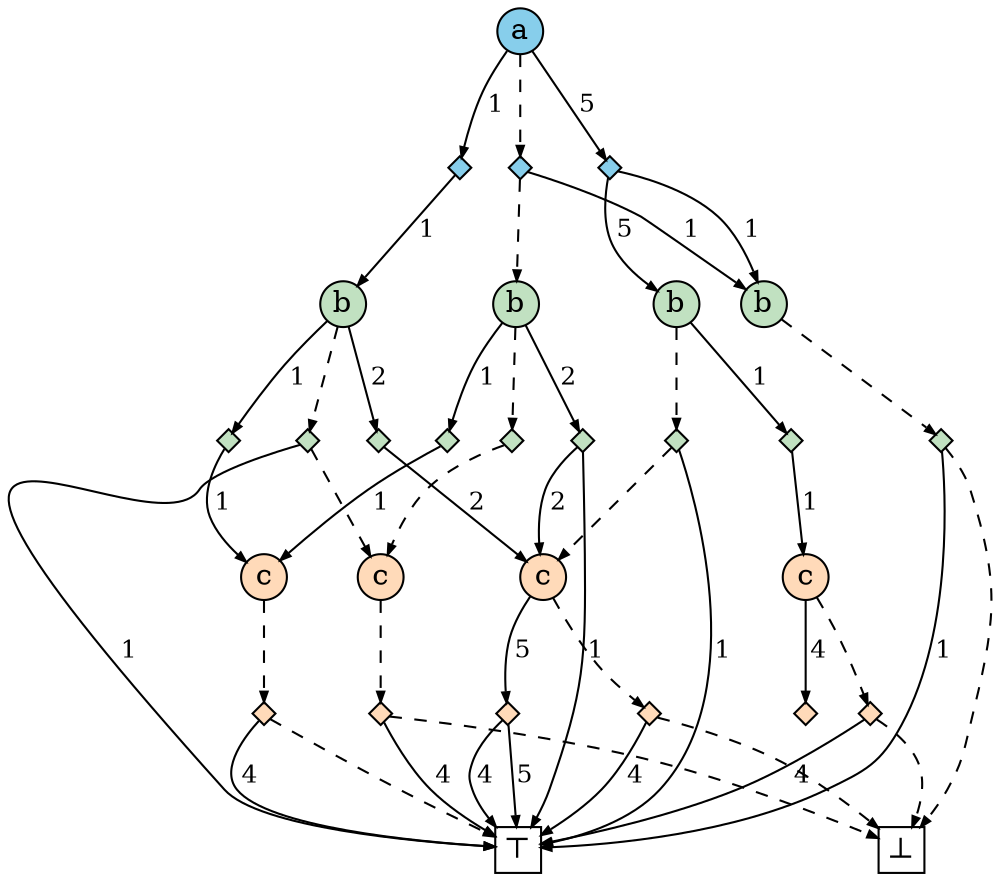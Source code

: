 
    digraph G {
       n231 [label="a", shape=circle, width=0.3, fixedsize=true, style=filled, fillcolor="skyblue"]
   n232 [label="", shape=diamond, width=0.15, height=0.15, style=filled, fillcolor="skyblue"]
   n231 -> n232 [arrowhead=normal, label=" 5 ", labelangle=-30, fontsize=12, arrowsize=0.5, color="#555", fontcolor="black"]
   n232 -> n233 [arrowhead=normal, label=" 5 ", labelangle=-30, fontsize=12, arrowsize=0.5, color="#555", fontcolor="black"]
   n233 [label="b", shape=circle, width=0.3, fixedsize=true, style=filled, fillcolor="#C1E1C1"]
   n234 [label="", shape=diamond, width=0.15, height=0.15, style=filled, fillcolor="#C1E1C1"]
   n233 -> n234 [arrowhead=normal, label=" 1 ", labelangle=-30, fontsize=12, arrowsize=0.5, color="#555", fontcolor="black"]
   n234 -> n235 [arrowhead=normal, label=" 1 ", labelangle=-30, fontsize=12, arrowsize=0.5, color="#555", fontcolor="black"]
   n235 [label="c", shape=circle, width=0.3, fixedsize=true, style=filled, fillcolor="peachpuff"]
   n236 [label="", shape=diamond, width=0.15, height=0.15, style=filled, fillcolor="peachpuff"]
   n235 -> n236 [arrowhead=normal, label=" 4 ", labelangle=-30, fontsize=12, arrowsize=0.5, color="#555", fontcolor="black"]
   n237 [label="", shape=diamond, width=0.15, height=0.15, style=filled, fillcolor="peachpuff"]
   n235 -> n237 [arrowhead=normal, arrowsize=0.5, style=dashed, color="#555"]
   n237 -> n238 [arrowhead=normal, label=" 4 ", labelangle=-30, fontsize=12, arrowsize=0.5, color="#555", fontcolor="black"]
   n238 [label="⊤", shape=box, width=0.3, height=0.3, fixedsize=true]
   n237 -> n239 [arrowhead=normal, arrowsize=0.5, style=dashed, color="#555"]
   n239 [label="⊥", shape=box, width=0.3, height=0.3, fixedsize=true]
   n240 [label="", shape=diamond, width=0.15, height=0.15, style=filled, fillcolor="#C1E1C1"]
   n233 -> n240 [arrowhead=normal, arrowsize=0.5, style=dashed, color="#555"]
   n240 -> n238 [arrowhead=normal, label=" 1 ", labelangle=-30, fontsize=12, arrowsize=0.5, color="#555", fontcolor="black"]
   n240 -> n241 [arrowhead=normal, arrowsize=0.5, style=dashed, color="#555"]
   n241 [label="c", shape=circle, width=0.3, fixedsize=true, style=filled, fillcolor="peachpuff"]
   n242 [label="", shape=diamond, width=0.15, height=0.15, style=filled, fillcolor="peachpuff"]
   n241 -> n242 [arrowhead=normal, label=" 5 ", labelangle=-30, fontsize=12, arrowsize=0.5, color="#555", fontcolor="black"]
   n242 -> n238 [arrowhead=normal, label=" 5 ", labelangle=-30, fontsize=12, arrowsize=0.5, color="#555", fontcolor="black"]
   n242 -> n238 [arrowhead=normal, label=" 4 ", labelangle=-30, fontsize=12, arrowsize=0.5, color="#555", fontcolor="black"]
   n243 [label="", shape=diamond, width=0.15, height=0.15, style=filled, fillcolor="peachpuff"]
   n241 -> n243 [arrowhead=normal, arrowsize=0.5, style=dashed, color="#555"]
   n243 -> n238 [arrowhead=normal, label=" 4 ", labelangle=-30, fontsize=12, arrowsize=0.5, color="#555", fontcolor="black"]
   n243 -> n239 [arrowhead=normal, arrowsize=0.5, style=dashed, color="#555"]
   n232 -> n244 [arrowhead=normal, label=" 1 ", labelangle=-30, fontsize=12, arrowsize=0.5, color="#555", fontcolor="black"]
   n244 [label="b", shape=circle, width=0.3, fixedsize=true, style=filled, fillcolor="#C1E1C1"]
   n245 [label="", shape=diamond, width=0.15, height=0.15, style=filled, fillcolor="#C1E1C1"]
   n244 -> n245 [arrowhead=normal, arrowsize=0.5, style=dashed, color="#555"]
   n245 -> n238 [arrowhead=normal, label=" 1 ", labelangle=-30, fontsize=12, arrowsize=0.5, color="#555", fontcolor="black"]
   n245 -> n239 [arrowhead=normal, arrowsize=0.5, style=dashed, color="#555"]
   n246 [label="", shape=diamond, width=0.15, height=0.15, style=filled, fillcolor="skyblue"]
   n231 -> n246 [arrowhead=normal, label=" 1 ", labelangle=-30, fontsize=12, arrowsize=0.5, color="#555", fontcolor="black"]
   n246 -> n247 [arrowhead=normal, label=" 1 ", labelangle=-30, fontsize=12, arrowsize=0.5, color="#555", fontcolor="black"]
   n247 [label="b", shape=circle, width=0.3, fixedsize=true, style=filled, fillcolor="#C1E1C1"]
   n248 [label="", shape=diamond, width=0.15, height=0.15, style=filled, fillcolor="#C1E1C1"]
   n247 -> n248 [arrowhead=normal, label=" 1 ", labelangle=-30, fontsize=12, arrowsize=0.5, color="#555", fontcolor="black"]
   n248 -> n249 [arrowhead=normal, label=" 1 ", labelangle=-30, fontsize=12, arrowsize=0.5, color="#555", fontcolor="black"]
   n249 [label="c", shape=circle, width=0.3, fixedsize=true, style=filled, fillcolor="peachpuff"]
   n250 [label="", shape=diamond, width=0.15, height=0.15, style=filled, fillcolor="peachpuff"]
   n249 -> n250 [arrowhead=normal, arrowsize=0.5, style=dashed, color="#555"]
   n250 -> n238 [arrowhead=normal, label=" 4 ", labelangle=-30, fontsize=12, arrowsize=0.5, color="#555", fontcolor="black"]
   n250 -> n238 [arrowhead=normal, arrowsize=0.5, style=dashed, color="#555"]
   n251 [label="", shape=diamond, width=0.15, height=0.15, style=filled, fillcolor="#C1E1C1"]
   n247 -> n251 [arrowhead=normal, label=" 2 ", labelangle=-30, fontsize=12, arrowsize=0.5, color="#555", fontcolor="black"]
   n251 -> n241 [arrowhead=normal, label=" 2 ", labelangle=-30, fontsize=12, arrowsize=0.5, color="#555", fontcolor="black"]
   n252 [label="", shape=diamond, width=0.15, height=0.15, style=filled, fillcolor="#C1E1C1"]
   n247 -> n252 [arrowhead=normal, arrowsize=0.5, style=dashed, color="#555"]
   n252 -> n238 [arrowhead=normal, label=" 1 ", labelangle=-30, fontsize=12, arrowsize=0.5, color="#555", fontcolor="black"]
   n252 -> n253 [arrowhead=normal, arrowsize=0.5, style=dashed, color="#555"]
   n253 [label="c", shape=circle, width=0.3, fixedsize=true, style=filled, fillcolor="peachpuff"]
   n254 [label="", shape=diamond, width=0.15, height=0.15, style=filled, fillcolor="peachpuff"]
   n253 -> n254 [arrowhead=normal, arrowsize=0.5, style=dashed, color="#555"]
   n254 -> n238 [arrowhead=normal, label=" 4 ", labelangle=-30, fontsize=12, arrowsize=0.5, color="#555", fontcolor="black"]
   n254 -> n239 [arrowhead=normal, arrowsize=0.5, style=dashed, color="#555"]
   n255 [label="", shape=diamond, width=0.15, height=0.15, style=filled, fillcolor="skyblue"]
   n231 -> n255 [arrowhead=normal, arrowsize=0.5, style=dashed, color="#555"]
   n255 -> n244 [arrowhead=normal, label=" 1 ", labelangle=-30, fontsize=12, arrowsize=0.5, color="#555", fontcolor="black"]
   n255 -> n256 [arrowhead=normal, arrowsize=0.5, style=dashed, color="#555"]
   n256 [label="b", shape=circle, width=0.3, fixedsize=true, style=filled, fillcolor="#C1E1C1"]
   n257 [label="", shape=diamond, width=0.15, height=0.15, style=filled, fillcolor="#C1E1C1"]
   n256 -> n257 [arrowhead=normal, label=" 1 ", labelangle=-30, fontsize=12, arrowsize=0.5, color="#555", fontcolor="black"]
   n257 -> n249 [arrowhead=normal, label=" 1 ", labelangle=-30, fontsize=12, arrowsize=0.5, color="#555", fontcolor="black"]
   n258 [label="", shape=diamond, width=0.15, height=0.15, style=filled, fillcolor="#C1E1C1"]
   n256 -> n258 [arrowhead=normal, label=" 2 ", labelangle=-30, fontsize=12, arrowsize=0.5, color="#555", fontcolor="black"]
   n258 -> n238 [arrowhead=normal, label=" 1 ", labelangle=-30, fontsize=12, arrowsize=0.5, color="#555", fontcolor="black"]
   n258 -> n241 [arrowhead=normal, label=" 2 ", labelangle=-30, fontsize=12, arrowsize=0.5, color="#555", fontcolor="black"]
   n259 [label="", shape=diamond, width=0.15, height=0.15, style=filled, fillcolor="#C1E1C1"]
   n256 -> n259 [arrowhead=normal, arrowsize=0.5, style=dashed, color="#555"]
   n259 -> n253 [arrowhead=normal, arrowsize=0.5, style=dashed, color="#555"]
   {rank=same; n254; n243; n242; n250; n237}
   {rank=same; n252; n258; n234; n248; n257; n259; n251; n240; n245}
   {rank=same; n231}
   {rank=same; n232; n246; n255}
   {rank=same; n233; n244; n247; n256}
   {rank=same; n235; n241; n249; n253}

    }